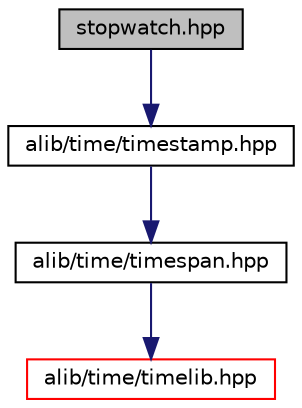 digraph "stopwatch.hpp"
{
  edge [fontname="Helvetica",fontsize="10",labelfontname="Helvetica",labelfontsize="10"];
  node [fontname="Helvetica",fontsize="10",shape=record];
  Node0 [label="stopwatch.hpp",height=0.2,width=0.4,color="black", fillcolor="grey75", style="filled", fontcolor="black"];
  Node0 -> Node1 [color="midnightblue",fontsize="10",style="solid",fontname="Helvetica"];
  Node1 [label="alib/time/timestamp.hpp",height=0.2,width=0.4,color="black", fillcolor="white", style="filled",URL="$timestamp_8hpp.html"];
  Node1 -> Node2 [color="midnightblue",fontsize="10",style="solid",fontname="Helvetica"];
  Node2 [label="alib/time/timespan.hpp",height=0.2,width=0.4,color="black", fillcolor="white", style="filled",URL="$timespan_8hpp.html"];
  Node2 -> Node3 [color="midnightblue",fontsize="10",style="solid",fontname="Helvetica"];
  Node3 [label="alib/time/timelib.hpp",height=0.2,width=0.4,color="red", fillcolor="white", style="filled",URL="$timelib_8hpp.html"];
}
